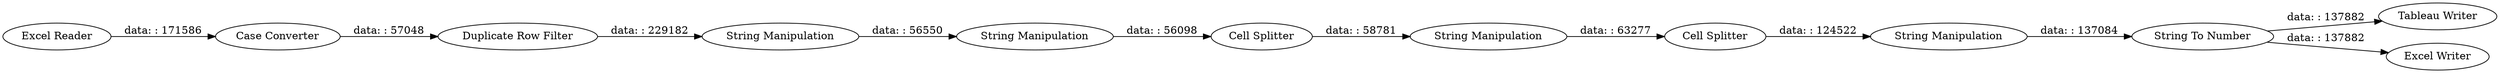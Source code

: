digraph {
	"-3919372210316874074_3" [label="String Manipulation"]
	"-3919372210316874074_7" [label="String Manipulation"]
	"-3919372210316874074_8" [label="Cell Splitter"]
	"-3919372210316874074_5" [label="String Manipulation"]
	"-3919372210316874074_2" [label="Duplicate Row Filter"]
	"-3919372210316874074_11" [label="Tableau Writer"]
	"-3919372210316874074_9" [label="String Manipulation"]
	"-3919372210316874074_6" [label="Cell Splitter"]
	"-3919372210316874074_4" [label="Case Converter"]
	"-3919372210316874074_12" [label="Excel Writer"]
	"-3919372210316874074_10" [label="String To Number"]
	"-3919372210316874074_1" [label="Excel Reader"]
	"-3919372210316874074_1" -> "-3919372210316874074_4" [label="data: : 171586"]
	"-3919372210316874074_4" -> "-3919372210316874074_2" [label="data: : 57048"]
	"-3919372210316874074_10" -> "-3919372210316874074_12" [label="data: : 137882"]
	"-3919372210316874074_3" -> "-3919372210316874074_5" [label="data: : 56550"]
	"-3919372210316874074_9" -> "-3919372210316874074_10" [label="data: : 137084"]
	"-3919372210316874074_5" -> "-3919372210316874074_6" [label="data: : 56098"]
	"-3919372210316874074_2" -> "-3919372210316874074_3" [label="data: : 229182"]
	"-3919372210316874074_8" -> "-3919372210316874074_9" [label="data: : 124522"]
	"-3919372210316874074_7" -> "-3919372210316874074_8" [label="data: : 63277"]
	"-3919372210316874074_6" -> "-3919372210316874074_7" [label="data: : 58781"]
	"-3919372210316874074_10" -> "-3919372210316874074_11" [label="data: : 137882"]
	rankdir=LR
}

